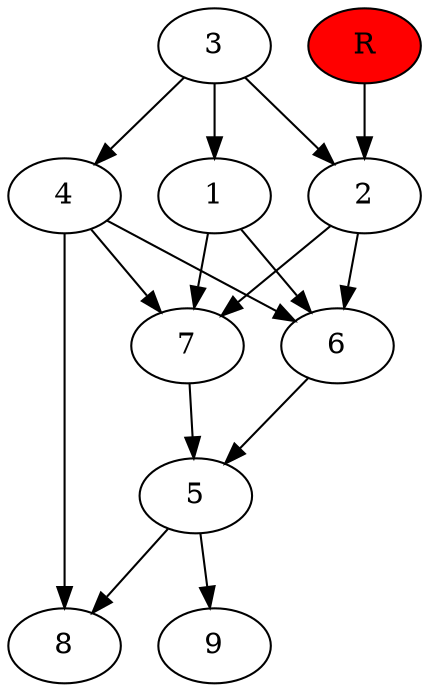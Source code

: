 digraph prb4699 {
	1
	2
	3
	4
	5
	6
	7
	8
	R [fillcolor="#ff0000" style=filled]
	1 -> 6
	1 -> 7
	2 -> 6
	2 -> 7
	3 -> 1
	3 -> 2
	3 -> 4
	4 -> 6
	4 -> 7
	4 -> 8
	5 -> 8
	5 -> 9
	6 -> 5
	7 -> 5
	R -> 2
}
